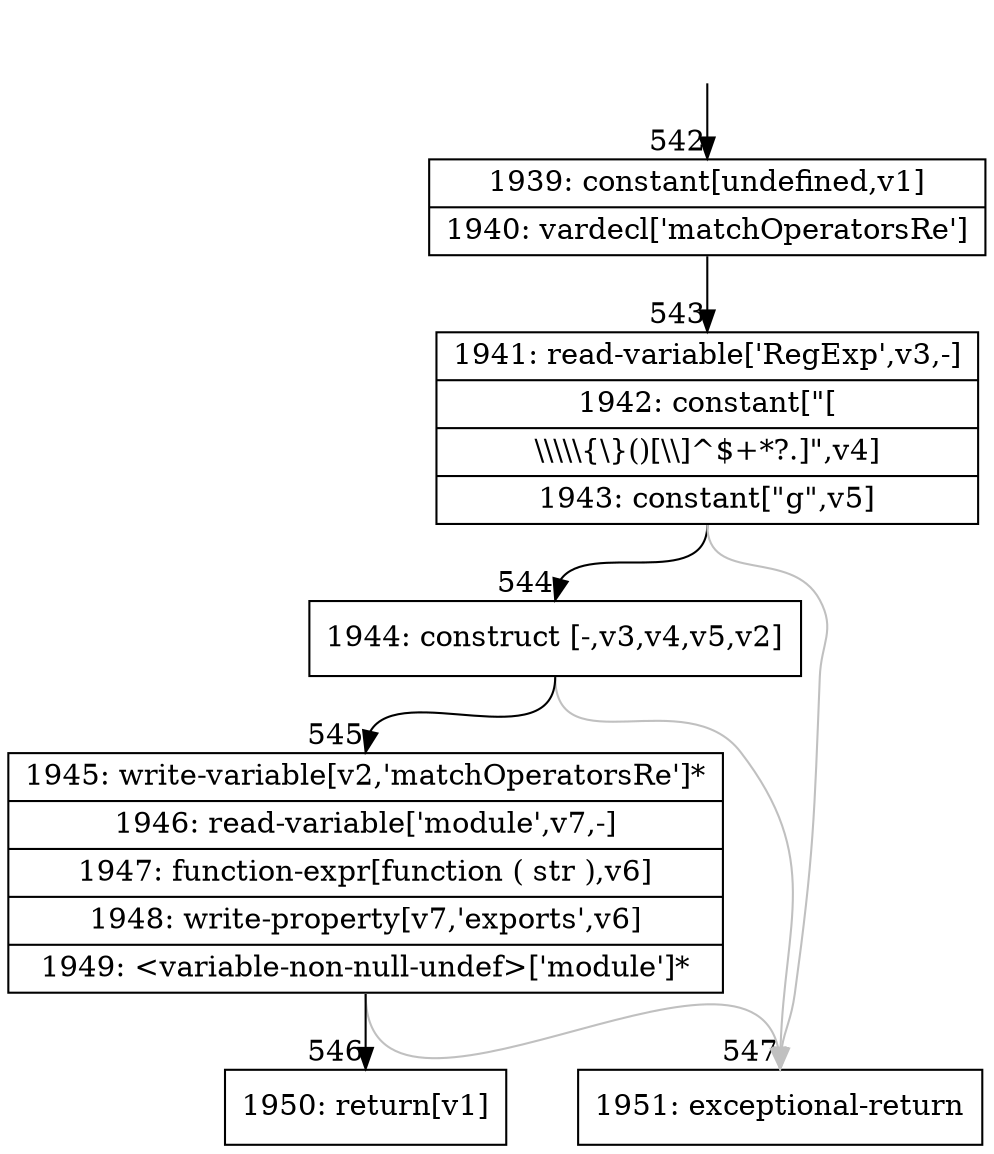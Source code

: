 digraph {
rankdir="TD"
BB_entry38[shape=none,label=""];
BB_entry38 -> BB542 [tailport=s, headport=n, headlabel="    542"]
BB542 [shape=record label="{1939: constant[undefined,v1]|1940: vardecl['matchOperatorsRe']}" ] 
BB542 -> BB543 [tailport=s, headport=n, headlabel="      543"]
BB543 [shape=record label="{1941: read-variable['RegExp',v3,-]|1942: constant[\"[|\\\\\\\\\\\{\\\}()[\\\\]^$+*?.]\",v4]|1943: constant[\"g\",v5]}" ] 
BB543 -> BB544 [tailport=s, headport=n, headlabel="      544"]
BB543 -> BB547 [tailport=s, headport=n, color=gray, headlabel="      547"]
BB544 [shape=record label="{1944: construct [-,v3,v4,v5,v2]}" ] 
BB544 -> BB545 [tailport=s, headport=n, headlabel="      545"]
BB544 -> BB547 [tailport=s, headport=n, color=gray]
BB545 [shape=record label="{1945: write-variable[v2,'matchOperatorsRe']*|1946: read-variable['module',v7,-]|1947: function-expr[function ( str ),v6]|1948: write-property[v7,'exports',v6]|1949: \<variable-non-null-undef\>['module']*}" ] 
BB545 -> BB546 [tailport=s, headport=n, headlabel="      546"]
BB545 -> BB547 [tailport=s, headport=n, color=gray]
BB546 [shape=record label="{1950: return[v1]}" ] 
BB547 [shape=record label="{1951: exceptional-return}" ] 
//#$~ 441
}
